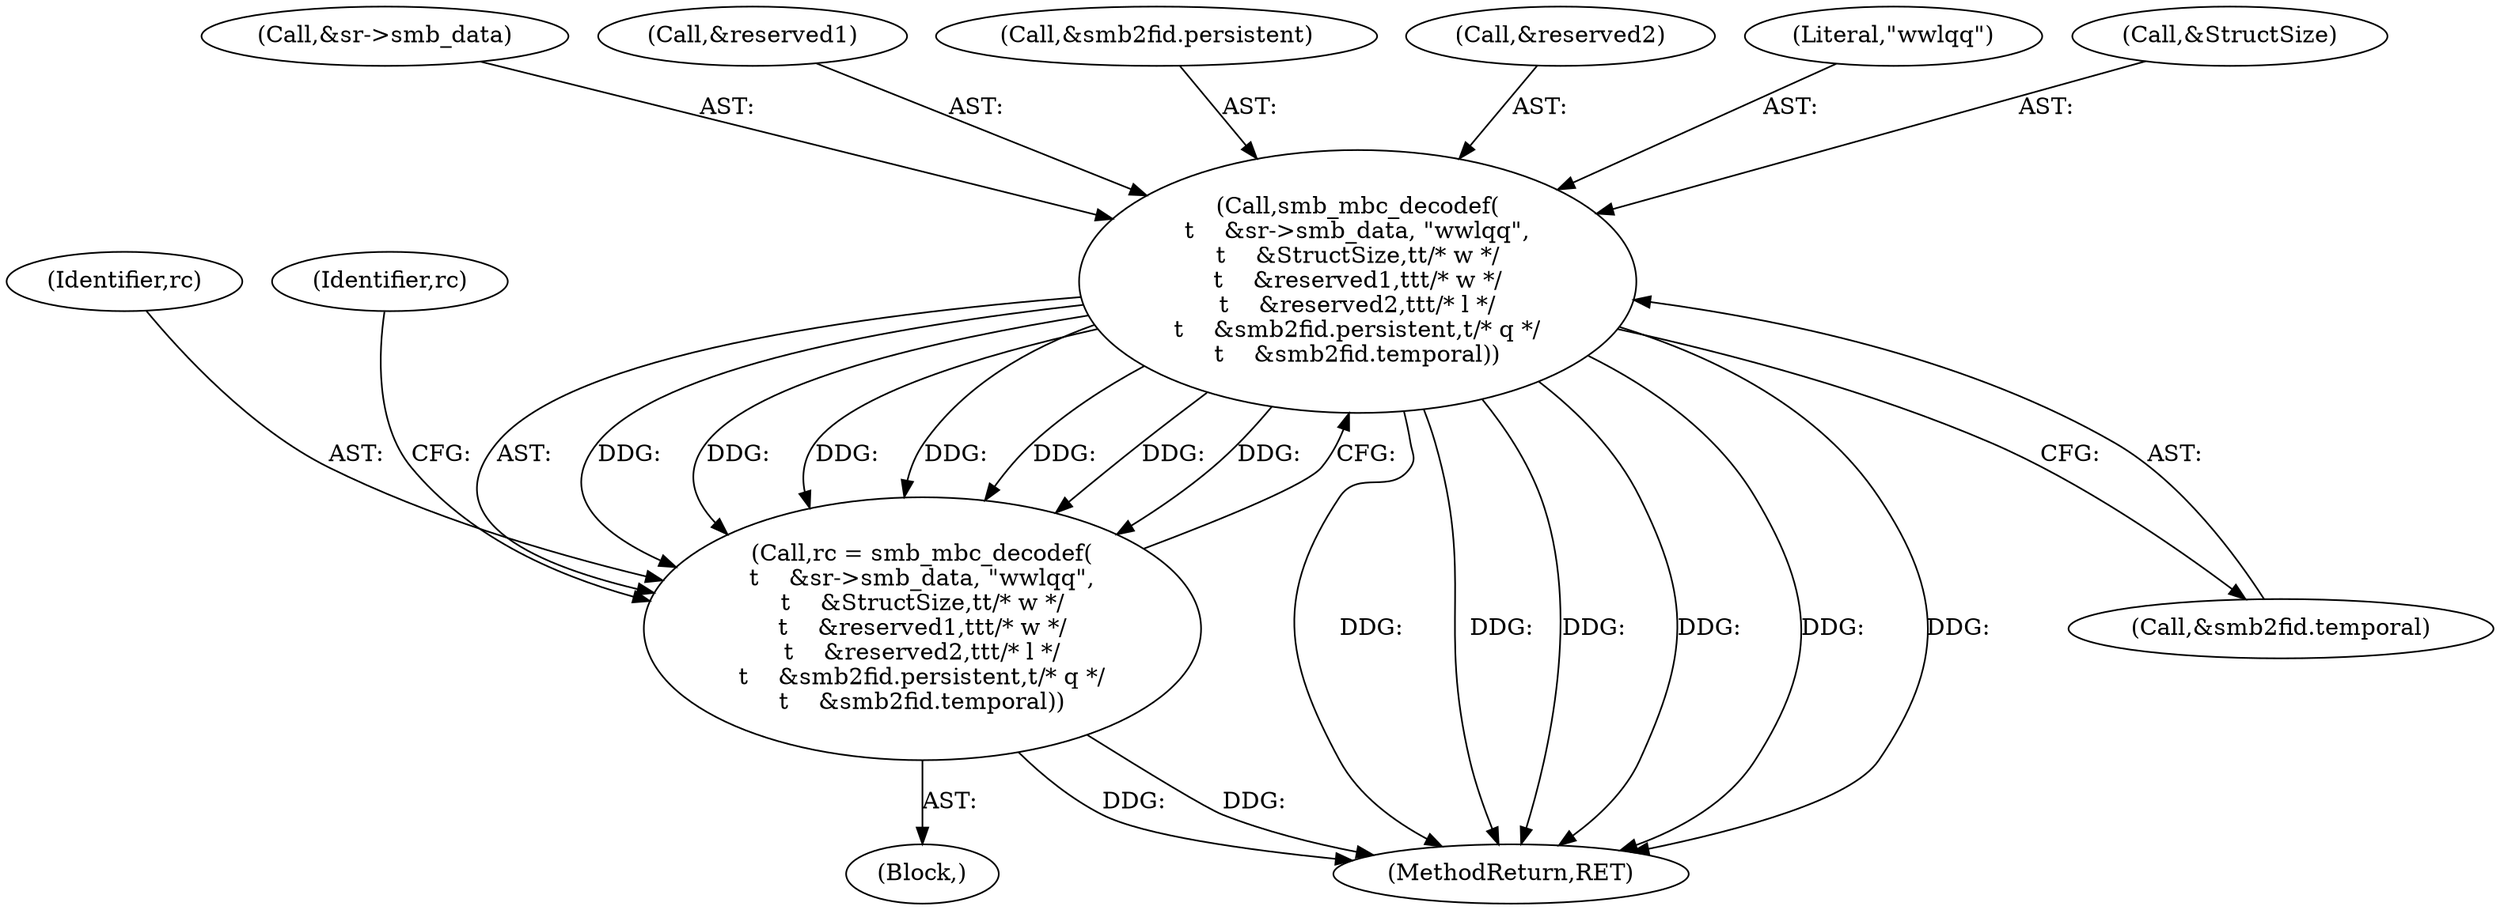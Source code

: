 digraph "0_illumos-gate_6d1c73b5858fefc6161c7d686345f0dc887ea799@pointer" {
"1000125" [label="(Call,smb_mbc_decodef(\n\t    &sr->smb_data, \"wwlqq\",\n\t    &StructSize,\t\t/* w */\n\t    &reserved1,\t\t\t/* w */\n\t    &reserved2,\t\t\t/* l */\n\t    &smb2fid.persistent,\t/* q */\n\t    &smb2fid.temporal))"];
"1000123" [label="(Call,rc = smb_mbc_decodef(\n\t    &sr->smb_data, \"wwlqq\",\n\t    &StructSize,\t\t/* w */\n\t    &reserved1,\t\t\t/* w */\n\t    &reserved2,\t\t\t/* l */\n\t    &smb2fid.persistent,\t/* q */\n\t    &smb2fid.temporal))"];
"1000126" [label="(Call,&sr->smb_data)"];
"1000123" [label="(Call,rc = smb_mbc_decodef(\n\t    &sr->smb_data, \"wwlqq\",\n\t    &StructSize,\t\t/* w */\n\t    &reserved1,\t\t\t/* w */\n\t    &reserved2,\t\t\t/* l */\n\t    &smb2fid.persistent,\t/* q */\n\t    &smb2fid.temporal))"];
"1000133" [label="(Call,&reserved1)"];
"1000137" [label="(Call,&smb2fid.persistent)"];
"1000124" [label="(Identifier,rc)"];
"1000135" [label="(Call,&reserved2)"];
"1000125" [label="(Call,smb_mbc_decodef(\n\t    &sr->smb_data, \"wwlqq\",\n\t    &StructSize,\t\t/* w */\n\t    &reserved1,\t\t\t/* w */\n\t    &reserved2,\t\t\t/* l */\n\t    &smb2fid.persistent,\t/* q */\n\t    &smb2fid.temporal))"];
"1000186" [label="(MethodReturn,RET)"];
"1000146" [label="(Identifier,rc)"];
"1000130" [label="(Literal,\"wwlqq\")"];
"1000113" [label="(Block,)"];
"1000141" [label="(Call,&smb2fid.temporal)"];
"1000131" [label="(Call,&StructSize)"];
"1000125" -> "1000123"  [label="AST: "];
"1000125" -> "1000141"  [label="CFG: "];
"1000126" -> "1000125"  [label="AST: "];
"1000130" -> "1000125"  [label="AST: "];
"1000131" -> "1000125"  [label="AST: "];
"1000133" -> "1000125"  [label="AST: "];
"1000135" -> "1000125"  [label="AST: "];
"1000137" -> "1000125"  [label="AST: "];
"1000141" -> "1000125"  [label="AST: "];
"1000123" -> "1000125"  [label="CFG: "];
"1000125" -> "1000186"  [label="DDG: "];
"1000125" -> "1000186"  [label="DDG: "];
"1000125" -> "1000186"  [label="DDG: "];
"1000125" -> "1000186"  [label="DDG: "];
"1000125" -> "1000186"  [label="DDG: "];
"1000125" -> "1000186"  [label="DDG: "];
"1000125" -> "1000123"  [label="DDG: "];
"1000125" -> "1000123"  [label="DDG: "];
"1000125" -> "1000123"  [label="DDG: "];
"1000125" -> "1000123"  [label="DDG: "];
"1000125" -> "1000123"  [label="DDG: "];
"1000125" -> "1000123"  [label="DDG: "];
"1000125" -> "1000123"  [label="DDG: "];
"1000123" -> "1000113"  [label="AST: "];
"1000124" -> "1000123"  [label="AST: "];
"1000146" -> "1000123"  [label="CFG: "];
"1000123" -> "1000186"  [label="DDG: "];
"1000123" -> "1000186"  [label="DDG: "];
}
